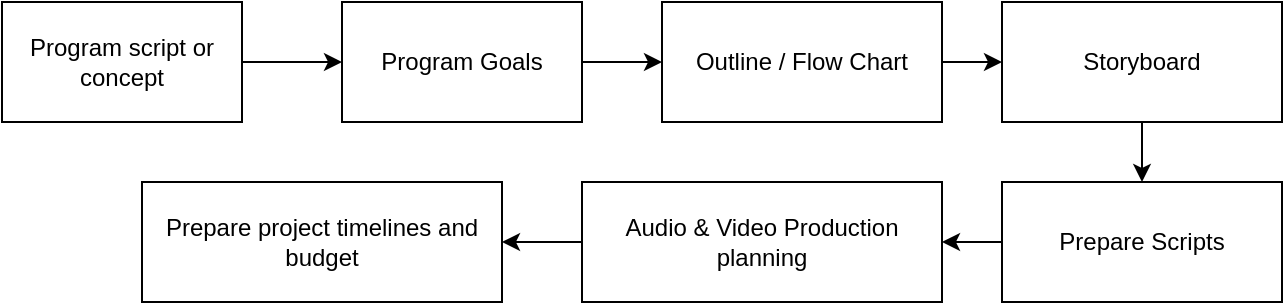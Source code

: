 <mxfile version="13.8.5" type="github">
  <diagram id="lwfCkjQBwBWq7-e7ouw2" name="Page-1">
    <mxGraphModel dx="946" dy="591" grid="1" gridSize="10" guides="1" tooltips="1" connect="1" arrows="1" fold="1" page="1" pageScale="1" pageWidth="827" pageHeight="1169" math="0" shadow="0">
      <root>
        <mxCell id="0" />
        <mxCell id="1" parent="0" />
        <mxCell id="5f2JP45fePyM-ge_R3wD-4" value="" style="edgeStyle=orthogonalEdgeStyle;rounded=0;orthogonalLoop=1;jettySize=auto;html=1;" edge="1" parent="1" source="5f2JP45fePyM-ge_R3wD-1" target="5f2JP45fePyM-ge_R3wD-3">
          <mxGeometry relative="1" as="geometry" />
        </mxCell>
        <mxCell id="5f2JP45fePyM-ge_R3wD-1" value="Program script or concept" style="rounded=0;whiteSpace=wrap;html=1;" vertex="1" parent="1">
          <mxGeometry x="170" y="200" width="120" height="60" as="geometry" />
        </mxCell>
        <mxCell id="5f2JP45fePyM-ge_R3wD-6" value="" style="edgeStyle=orthogonalEdgeStyle;rounded=0;orthogonalLoop=1;jettySize=auto;html=1;" edge="1" parent="1" source="5f2JP45fePyM-ge_R3wD-3" target="5f2JP45fePyM-ge_R3wD-5">
          <mxGeometry relative="1" as="geometry" />
        </mxCell>
        <mxCell id="5f2JP45fePyM-ge_R3wD-3" value="Program Goals" style="whiteSpace=wrap;html=1;rounded=0;" vertex="1" parent="1">
          <mxGeometry x="340" y="200" width="120" height="60" as="geometry" />
        </mxCell>
        <mxCell id="5f2JP45fePyM-ge_R3wD-8" value="" style="edgeStyle=orthogonalEdgeStyle;rounded=0;orthogonalLoop=1;jettySize=auto;html=1;" edge="1" parent="1" source="5f2JP45fePyM-ge_R3wD-5" target="5f2JP45fePyM-ge_R3wD-7">
          <mxGeometry relative="1" as="geometry" />
        </mxCell>
        <mxCell id="5f2JP45fePyM-ge_R3wD-5" value="Outline / Flow Chart" style="whiteSpace=wrap;html=1;rounded=0;" vertex="1" parent="1">
          <mxGeometry x="500" y="200" width="140" height="60" as="geometry" />
        </mxCell>
        <mxCell id="5f2JP45fePyM-ge_R3wD-10" value="" style="edgeStyle=orthogonalEdgeStyle;rounded=0;orthogonalLoop=1;jettySize=auto;html=1;" edge="1" parent="1" source="5f2JP45fePyM-ge_R3wD-7" target="5f2JP45fePyM-ge_R3wD-9">
          <mxGeometry relative="1" as="geometry" />
        </mxCell>
        <mxCell id="5f2JP45fePyM-ge_R3wD-7" value="Storyboard" style="whiteSpace=wrap;html=1;rounded=0;" vertex="1" parent="1">
          <mxGeometry x="670" y="200" width="140" height="60" as="geometry" />
        </mxCell>
        <mxCell id="5f2JP45fePyM-ge_R3wD-12" value="" style="edgeStyle=orthogonalEdgeStyle;rounded=0;orthogonalLoop=1;jettySize=auto;html=1;" edge="1" parent="1" source="5f2JP45fePyM-ge_R3wD-9" target="5f2JP45fePyM-ge_R3wD-11">
          <mxGeometry relative="1" as="geometry" />
        </mxCell>
        <mxCell id="5f2JP45fePyM-ge_R3wD-9" value="Prepare Scripts" style="whiteSpace=wrap;html=1;rounded=0;" vertex="1" parent="1">
          <mxGeometry x="670" y="290" width="140" height="60" as="geometry" />
        </mxCell>
        <mxCell id="5f2JP45fePyM-ge_R3wD-14" value="" style="edgeStyle=orthogonalEdgeStyle;rounded=0;orthogonalLoop=1;jettySize=auto;html=1;" edge="1" parent="1" source="5f2JP45fePyM-ge_R3wD-11" target="5f2JP45fePyM-ge_R3wD-13">
          <mxGeometry relative="1" as="geometry" />
        </mxCell>
        <mxCell id="5f2JP45fePyM-ge_R3wD-11" value="Audio &amp;amp; Video Production planning" style="whiteSpace=wrap;html=1;rounded=0;" vertex="1" parent="1">
          <mxGeometry x="460" y="290" width="180" height="60" as="geometry" />
        </mxCell>
        <mxCell id="5f2JP45fePyM-ge_R3wD-13" value="Prepare project timelines and budget" style="whiteSpace=wrap;html=1;rounded=0;" vertex="1" parent="1">
          <mxGeometry x="240" y="290" width="180" height="60" as="geometry" />
        </mxCell>
      </root>
    </mxGraphModel>
  </diagram>
</mxfile>
